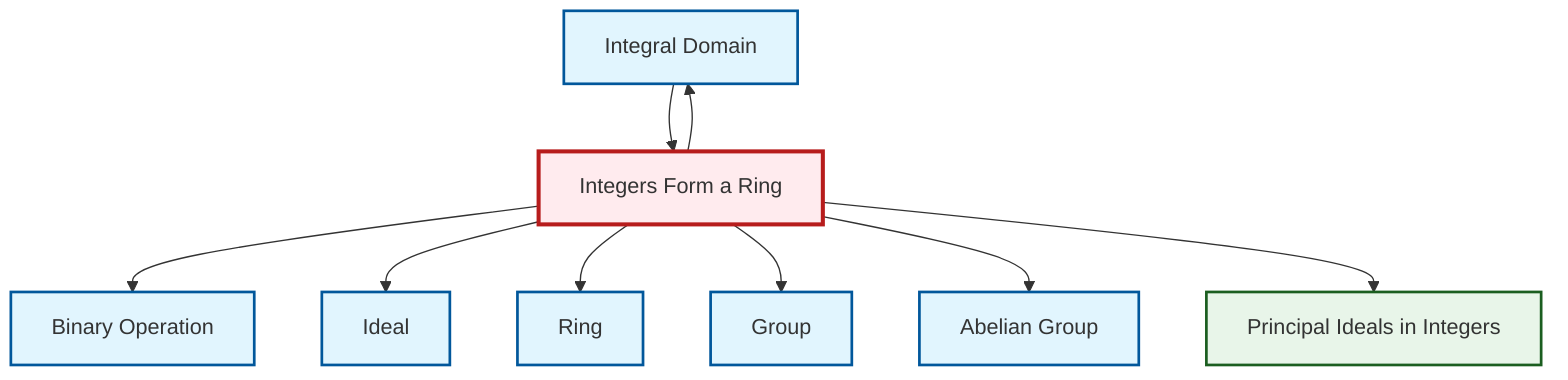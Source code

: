 graph TD
    classDef definition fill:#e1f5fe,stroke:#01579b,stroke-width:2px
    classDef theorem fill:#f3e5f5,stroke:#4a148c,stroke-width:2px
    classDef axiom fill:#fff3e0,stroke:#e65100,stroke-width:2px
    classDef example fill:#e8f5e9,stroke:#1b5e20,stroke-width:2px
    classDef current fill:#ffebee,stroke:#b71c1c,stroke-width:3px
    def-binary-operation["Binary Operation"]:::definition
    def-integral-domain["Integral Domain"]:::definition
    ex-principal-ideal["Principal Ideals in Integers"]:::example
    def-group["Group"]:::definition
    def-abelian-group["Abelian Group"]:::definition
    def-ring["Ring"]:::definition
    ex-integers-ring["Integers Form a Ring"]:::example
    def-ideal["Ideal"]:::definition
    ex-integers-ring --> def-binary-operation
    ex-integers-ring --> def-ideal
    ex-integers-ring --> def-ring
    ex-integers-ring --> def-group
    ex-integers-ring --> def-integral-domain
    ex-integers-ring --> def-abelian-group
    def-integral-domain --> ex-integers-ring
    ex-integers-ring --> ex-principal-ideal
    class ex-integers-ring current